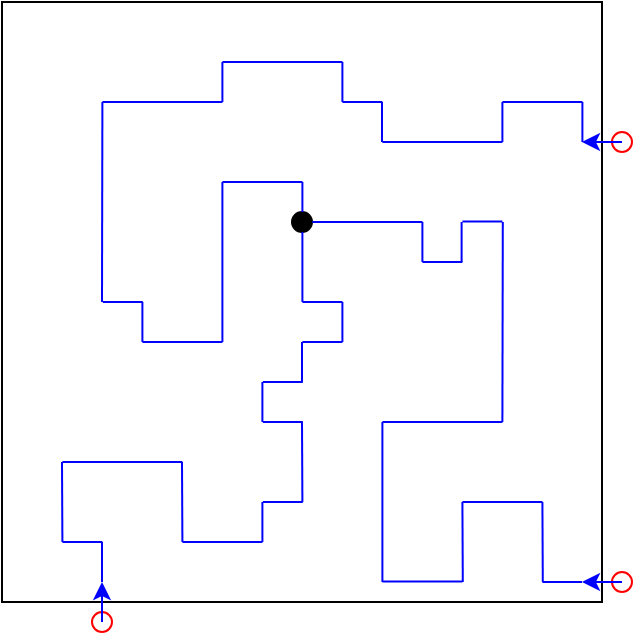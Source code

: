 <mxfile version="24.4.13" type="device">
  <diagram name="Page-1" id="1X28ZafjzpVTvF5lnrxb">
    <mxGraphModel dx="574" dy="334" grid="1" gridSize="5" guides="0" tooltips="1" connect="0" arrows="0" fold="1" page="1" pageScale="1" pageWidth="850" pageHeight="1100" math="0" shadow="0">
      <root>
        <mxCell id="0" />
        <mxCell id="1" parent="0" />
        <mxCell id="rEkYpKIjq7FoAjk0Uec6-67" value="" style="whiteSpace=wrap;html=1;aspect=fixed;fillColor=none;strokeColor=#000000;" parent="1" vertex="1">
          <mxGeometry x="560" y="160" width="300" height="300" as="geometry" />
        </mxCell>
        <mxCell id="uxIa16JUeMO72MkNY_sC-1" value="" style="ellipse;whiteSpace=wrap;html=1;aspect=fixed;fillColor=#000000;strokeColor=#000000;" vertex="1" parent="1">
          <mxGeometry x="705" y="265" width="10" height="10" as="geometry" />
        </mxCell>
        <mxCell id="rEkYpKIjq7FoAjk0Uec6-6" value="" style="endArrow=none;html=1;rounded=0;entryX=0.5;entryY=1;entryDx=0;entryDy=0;strokeColor=#0000FF;" parent="1" edge="1">
          <mxGeometry width="50" height="50" relative="1" as="geometry">
            <mxPoint x="710.2" y="310" as="sourcePoint" />
            <mxPoint x="710.2" y="275" as="targetPoint" />
          </mxGeometry>
        </mxCell>
        <mxCell id="rEkYpKIjq7FoAjk0Uec6-7" value="" style="endArrow=none;html=1;rounded=0;strokeColor=#0000FF;" parent="1" edge="1">
          <mxGeometry width="50" height="50" relative="1" as="geometry">
            <mxPoint x="710.2" y="310" as="sourcePoint" />
            <mxPoint x="730.2" y="310" as="targetPoint" />
          </mxGeometry>
        </mxCell>
        <mxCell id="rEkYpKIjq7FoAjk0Uec6-8" value="" style="endArrow=none;html=1;rounded=0;strokeColor=#0000FF;" parent="1" edge="1">
          <mxGeometry width="50" height="50" relative="1" as="geometry">
            <mxPoint x="710.2" y="330" as="sourcePoint" />
            <mxPoint x="730.2" y="330" as="targetPoint" />
          </mxGeometry>
        </mxCell>
        <mxCell id="rEkYpKIjq7FoAjk0Uec6-9" value="" style="endArrow=none;html=1;rounded=0;strokeColor=#0000FF;" parent="1" edge="1">
          <mxGeometry width="50" height="50" relative="1" as="geometry">
            <mxPoint x="730.2" y="310" as="sourcePoint" />
            <mxPoint x="730.2" y="330" as="targetPoint" />
          </mxGeometry>
        </mxCell>
        <mxCell id="rEkYpKIjq7FoAjk0Uec6-10" value="" style="endArrow=none;html=1;rounded=0;strokeColor=#0000FF;" parent="1" edge="1">
          <mxGeometry width="50" height="50" relative="1" as="geometry">
            <mxPoint x="710" y="330" as="sourcePoint" />
            <mxPoint x="710" y="350" as="targetPoint" />
          </mxGeometry>
        </mxCell>
        <mxCell id="rEkYpKIjq7FoAjk0Uec6-11" value="" style="endArrow=none;html=1;rounded=0;strokeColor=#0000FF;" parent="1" edge="1">
          <mxGeometry width="50" height="50" relative="1" as="geometry">
            <mxPoint x="690.2" y="350" as="sourcePoint" />
            <mxPoint x="690.2" y="370" as="targetPoint" />
          </mxGeometry>
        </mxCell>
        <mxCell id="rEkYpKIjq7FoAjk0Uec6-12" value="" style="endArrow=none;html=1;rounded=0;strokeColor=#0000FF;" parent="1" edge="1">
          <mxGeometry width="50" height="50" relative="1" as="geometry">
            <mxPoint x="690.4" y="350" as="sourcePoint" />
            <mxPoint x="710.4" y="350" as="targetPoint" />
          </mxGeometry>
        </mxCell>
        <mxCell id="rEkYpKIjq7FoAjk0Uec6-13" value="" style="endArrow=none;html=1;rounded=0;strokeColor=#0000FF;" parent="1" edge="1">
          <mxGeometry width="50" height="50" relative="1" as="geometry">
            <mxPoint x="690.4" y="370" as="sourcePoint" />
            <mxPoint x="710.4" y="370" as="targetPoint" />
          </mxGeometry>
        </mxCell>
        <mxCell id="rEkYpKIjq7FoAjk0Uec6-15" value="" style="endArrow=none;html=1;rounded=0;strokeColor=#0000FF;" parent="1" edge="1">
          <mxGeometry width="50" height="50" relative="1" as="geometry">
            <mxPoint x="710" y="370" as="sourcePoint" />
            <mxPoint x="710.2" y="410" as="targetPoint" />
          </mxGeometry>
        </mxCell>
        <mxCell id="rEkYpKIjq7FoAjk0Uec6-16" value="" style="endArrow=none;html=1;rounded=0;strokeColor=#0000FF;" parent="1" edge="1">
          <mxGeometry width="50" height="50" relative="1" as="geometry">
            <mxPoint x="690.4" y="410" as="sourcePoint" />
            <mxPoint x="710.4" y="410" as="targetPoint" />
          </mxGeometry>
        </mxCell>
        <mxCell id="rEkYpKIjq7FoAjk0Uec6-17" value="" style="endArrow=none;html=1;rounded=0;strokeColor=#0000FF;" parent="1" edge="1">
          <mxGeometry width="50" height="50" relative="1" as="geometry">
            <mxPoint x="690.2" y="410" as="sourcePoint" />
            <mxPoint x="690.2" y="430" as="targetPoint" />
          </mxGeometry>
        </mxCell>
        <mxCell id="rEkYpKIjq7FoAjk0Uec6-21" value="" style="endArrow=none;html=1;rounded=0;strokeColor=#0000FF;" parent="1" edge="1">
          <mxGeometry width="50" height="50" relative="1" as="geometry">
            <mxPoint x="650.2" y="430" as="sourcePoint" />
            <mxPoint x="690.2" y="430" as="targetPoint" />
          </mxGeometry>
        </mxCell>
        <mxCell id="rEkYpKIjq7FoAjk0Uec6-22" value="" style="endArrow=none;html=1;rounded=0;strokeColor=#0000FF;" parent="1" edge="1">
          <mxGeometry width="50" height="50" relative="1" as="geometry">
            <mxPoint x="590.2" y="390" as="sourcePoint" />
            <mxPoint x="650.2" y="390" as="targetPoint" />
          </mxGeometry>
        </mxCell>
        <mxCell id="rEkYpKIjq7FoAjk0Uec6-23" value="" style="endArrow=none;html=1;rounded=0;strokeColor=#0000FF;" parent="1" edge="1">
          <mxGeometry width="50" height="50" relative="1" as="geometry">
            <mxPoint x="650" y="390" as="sourcePoint" />
            <mxPoint x="650.2" y="430" as="targetPoint" />
          </mxGeometry>
        </mxCell>
        <mxCell id="rEkYpKIjq7FoAjk0Uec6-25" value="" style="endArrow=none;html=1;rounded=0;strokeColor=#0000FF;" parent="1" edge="1">
          <mxGeometry width="50" height="50" relative="1" as="geometry">
            <mxPoint x="590" y="390" as="sourcePoint" />
            <mxPoint x="590.2" y="430" as="targetPoint" />
          </mxGeometry>
        </mxCell>
        <mxCell id="rEkYpKIjq7FoAjk0Uec6-27" value="" style="endArrow=none;html=1;rounded=0;strokeColor=#0000FF;" parent="1" edge="1">
          <mxGeometry width="50" height="50" relative="1" as="geometry">
            <mxPoint x="590.2" y="430" as="sourcePoint" />
            <mxPoint x="610.2" y="430" as="targetPoint" />
          </mxGeometry>
        </mxCell>
        <mxCell id="rEkYpKIjq7FoAjk0Uec6-28" value="" style="endArrow=none;html=1;rounded=0;strokeColor=#0000FF;" parent="1" edge="1">
          <mxGeometry width="50" height="50" relative="1" as="geometry">
            <mxPoint x="610" y="430" as="sourcePoint" />
            <mxPoint x="610" y="450" as="targetPoint" />
          </mxGeometry>
        </mxCell>
        <mxCell id="rEkYpKIjq7FoAjk0Uec6-31" value="" style="endArrow=none;html=1;rounded=0;entryX=0.5;entryY=0;entryDx=0;entryDy=0;strokeColor=#0000FF;" parent="1" edge="1">
          <mxGeometry width="50" height="50" relative="1" as="geometry">
            <mxPoint x="710.2" y="250" as="sourcePoint" />
            <mxPoint x="710.2" y="265" as="targetPoint" />
          </mxGeometry>
        </mxCell>
        <mxCell id="rEkYpKIjq7FoAjk0Uec6-32" value="" style="endArrow=none;html=1;rounded=0;strokeColor=#0000FF;" parent="1" edge="1">
          <mxGeometry width="50" height="50" relative="1" as="geometry">
            <mxPoint x="670.2" y="250" as="sourcePoint" />
            <mxPoint x="710.2" y="250" as="targetPoint" />
          </mxGeometry>
        </mxCell>
        <mxCell id="rEkYpKIjq7FoAjk0Uec6-33" value="" style="endArrow=none;html=1;rounded=0;strokeColor=#0000FF;" parent="1" edge="1">
          <mxGeometry width="50" height="50" relative="1" as="geometry">
            <mxPoint x="670.2" y="250" as="sourcePoint" />
            <mxPoint x="670.2" y="330" as="targetPoint" />
          </mxGeometry>
        </mxCell>
        <mxCell id="rEkYpKIjq7FoAjk0Uec6-34" value="" style="endArrow=none;html=1;rounded=0;strokeColor=#0000FF;" parent="1" edge="1">
          <mxGeometry width="50" height="50" relative="1" as="geometry">
            <mxPoint x="630.2" y="330" as="sourcePoint" />
            <mxPoint x="670.2" y="330" as="targetPoint" />
          </mxGeometry>
        </mxCell>
        <mxCell id="rEkYpKIjq7FoAjk0Uec6-35" value="" style="endArrow=none;html=1;rounded=0;strokeColor=#0000FF;" parent="1" edge="1">
          <mxGeometry width="50" height="50" relative="1" as="geometry">
            <mxPoint x="610.4" y="310" as="sourcePoint" />
            <mxPoint x="630.4" y="310" as="targetPoint" />
          </mxGeometry>
        </mxCell>
        <mxCell id="rEkYpKIjq7FoAjk0Uec6-36" value="" style="endArrow=none;html=1;rounded=0;strokeColor=#0000FF;" parent="1" edge="1">
          <mxGeometry width="50" height="50" relative="1" as="geometry">
            <mxPoint x="630.2" y="310" as="sourcePoint" />
            <mxPoint x="630.2" y="330" as="targetPoint" />
          </mxGeometry>
        </mxCell>
        <mxCell id="rEkYpKIjq7FoAjk0Uec6-37" value="" style="endArrow=none;html=1;rounded=0;strokeColor=#0000FF;" parent="1" edge="1">
          <mxGeometry width="50" height="50" relative="1" as="geometry">
            <mxPoint x="610.2" y="210" as="sourcePoint" />
            <mxPoint x="610" y="310" as="targetPoint" />
          </mxGeometry>
        </mxCell>
        <mxCell id="rEkYpKIjq7FoAjk0Uec6-38" value="" style="endArrow=none;html=1;rounded=0;strokeColor=#0000FF;" parent="1" edge="1">
          <mxGeometry width="50" height="50" relative="1" as="geometry">
            <mxPoint x="610.2" y="210" as="sourcePoint" />
            <mxPoint x="670.2" y="210" as="targetPoint" />
          </mxGeometry>
        </mxCell>
        <mxCell id="rEkYpKIjq7FoAjk0Uec6-39" value="" style="endArrow=none;html=1;rounded=0;strokeColor=#0000FF;" parent="1" edge="1">
          <mxGeometry width="50" height="50" relative="1" as="geometry">
            <mxPoint x="670.2" y="190" as="sourcePoint" />
            <mxPoint x="670.2" y="210" as="targetPoint" />
          </mxGeometry>
        </mxCell>
        <mxCell id="rEkYpKIjq7FoAjk0Uec6-40" value="" style="endArrow=none;html=1;rounded=0;strokeColor=#0000FF;" parent="1" edge="1">
          <mxGeometry width="50" height="50" relative="1" as="geometry">
            <mxPoint x="670.2" y="190" as="sourcePoint" />
            <mxPoint x="730.2" y="190" as="targetPoint" />
          </mxGeometry>
        </mxCell>
        <mxCell id="rEkYpKIjq7FoAjk0Uec6-41" value="" style="endArrow=none;html=1;rounded=0;strokeColor=#0000FF;" parent="1" edge="1">
          <mxGeometry width="50" height="50" relative="1" as="geometry">
            <mxPoint x="730.2" y="210" as="sourcePoint" />
            <mxPoint x="750.2" y="210" as="targetPoint" />
          </mxGeometry>
        </mxCell>
        <mxCell id="rEkYpKIjq7FoAjk0Uec6-42" value="" style="endArrow=none;html=1;rounded=0;strokeColor=#0000FF;" parent="1" edge="1">
          <mxGeometry width="50" height="50" relative="1" as="geometry">
            <mxPoint x="750" y="210" as="sourcePoint" />
            <mxPoint x="750" y="230" as="targetPoint" />
          </mxGeometry>
        </mxCell>
        <mxCell id="rEkYpKIjq7FoAjk0Uec6-43" value="" style="endArrow=none;html=1;rounded=0;strokeColor=#0000FF;" parent="1" edge="1">
          <mxGeometry width="50" height="50" relative="1" as="geometry">
            <mxPoint x="730.2" y="190" as="sourcePoint" />
            <mxPoint x="730.2" y="210" as="targetPoint" />
          </mxGeometry>
        </mxCell>
        <mxCell id="rEkYpKIjq7FoAjk0Uec6-44" value="" style="endArrow=none;html=1;rounded=0;strokeColor=#0000FF;" parent="1" edge="1">
          <mxGeometry width="50" height="50" relative="1" as="geometry">
            <mxPoint x="750.2" y="230" as="sourcePoint" />
            <mxPoint x="810.2" y="230" as="targetPoint" />
          </mxGeometry>
        </mxCell>
        <mxCell id="rEkYpKIjq7FoAjk0Uec6-45" value="" style="endArrow=none;html=1;rounded=0;strokeColor=#0000FF;" parent="1" edge="1">
          <mxGeometry width="50" height="50" relative="1" as="geometry">
            <mxPoint x="810.2" y="210" as="sourcePoint" />
            <mxPoint x="810.2" y="230" as="targetPoint" />
          </mxGeometry>
        </mxCell>
        <mxCell id="rEkYpKIjq7FoAjk0Uec6-46" value="" style="endArrow=none;html=1;rounded=0;strokeColor=#0000FF;" parent="1" edge="1">
          <mxGeometry width="50" height="50" relative="1" as="geometry">
            <mxPoint x="810.2" y="210" as="sourcePoint" />
            <mxPoint x="850.2" y="210" as="targetPoint" />
          </mxGeometry>
        </mxCell>
        <mxCell id="rEkYpKIjq7FoAjk0Uec6-48" value="" style="endArrow=none;html=1;rounded=0;strokeColor=#0000FF;" parent="1" edge="1">
          <mxGeometry width="50" height="50" relative="1" as="geometry">
            <mxPoint x="850.2" y="210" as="sourcePoint" />
            <mxPoint x="850.2" y="230" as="targetPoint" />
          </mxGeometry>
        </mxCell>
        <mxCell id="rEkYpKIjq7FoAjk0Uec6-50" value="" style="endArrow=none;html=1;rounded=0;exitX=1;exitY=0.5;exitDx=0;exitDy=0;strokeColor=#0000FF;" parent="1" edge="1">
          <mxGeometry width="50" height="50" relative="1" as="geometry">
            <mxPoint x="715.2" y="270" as="sourcePoint" />
            <mxPoint x="770.2" y="270" as="targetPoint" />
          </mxGeometry>
        </mxCell>
        <mxCell id="rEkYpKIjq7FoAjk0Uec6-51" value="" style="endArrow=none;html=1;rounded=0;strokeColor=#0000FF;" parent="1" edge="1">
          <mxGeometry width="50" height="50" relative="1" as="geometry">
            <mxPoint x="770.2" y="270" as="sourcePoint" />
            <mxPoint x="770.2" y="290" as="targetPoint" />
          </mxGeometry>
        </mxCell>
        <mxCell id="rEkYpKIjq7FoAjk0Uec6-52" value="" style="endArrow=none;html=1;rounded=0;strokeColor=#0000FF;" parent="1" edge="1">
          <mxGeometry width="50" height="50" relative="1" as="geometry">
            <mxPoint x="770.2" y="290" as="sourcePoint" />
            <mxPoint x="790.2" y="290" as="targetPoint" />
          </mxGeometry>
        </mxCell>
        <mxCell id="rEkYpKIjq7FoAjk0Uec6-53" value="" style="endArrow=none;html=1;rounded=0;strokeColor=#0000FF;" parent="1" edge="1">
          <mxGeometry width="50" height="50" relative="1" as="geometry">
            <mxPoint x="789.8" y="270" as="sourcePoint" />
            <mxPoint x="789.8" y="290" as="targetPoint" />
          </mxGeometry>
        </mxCell>
        <mxCell id="rEkYpKIjq7FoAjk0Uec6-54" value="" style="endArrow=none;html=1;rounded=0;strokeColor=#0000FF;" parent="1" edge="1">
          <mxGeometry width="50" height="50" relative="1" as="geometry">
            <mxPoint x="790.2" y="269.8" as="sourcePoint" />
            <mxPoint x="810.2" y="269.8" as="targetPoint" />
          </mxGeometry>
        </mxCell>
        <mxCell id="rEkYpKIjq7FoAjk0Uec6-55" value="" style="endArrow=none;html=1;rounded=0;strokeColor=#0000FF;" parent="1" edge="1">
          <mxGeometry width="50" height="50" relative="1" as="geometry">
            <mxPoint x="810.4" y="270" as="sourcePoint" />
            <mxPoint x="810.2" y="370" as="targetPoint" />
          </mxGeometry>
        </mxCell>
        <mxCell id="rEkYpKIjq7FoAjk0Uec6-56" value="" style="endArrow=none;html=1;rounded=0;strokeColor=#0000FF;" parent="1" edge="1">
          <mxGeometry width="50" height="50" relative="1" as="geometry">
            <mxPoint x="750.2" y="370" as="sourcePoint" />
            <mxPoint x="810.2" y="370" as="targetPoint" />
          </mxGeometry>
        </mxCell>
        <mxCell id="rEkYpKIjq7FoAjk0Uec6-57" value="" style="endArrow=none;html=1;rounded=0;strokeColor=#0000FF;" parent="1" edge="1">
          <mxGeometry width="50" height="50" relative="1" as="geometry">
            <mxPoint x="750.2" y="370" as="sourcePoint" />
            <mxPoint x="750.2" y="450" as="targetPoint" />
          </mxGeometry>
        </mxCell>
        <mxCell id="rEkYpKIjq7FoAjk0Uec6-58" value="" style="endArrow=none;html=1;rounded=0;strokeColor=#0000FF;" parent="1" edge="1">
          <mxGeometry width="50" height="50" relative="1" as="geometry">
            <mxPoint x="750.2" y="449.8" as="sourcePoint" />
            <mxPoint x="790.2" y="449.8" as="targetPoint" />
          </mxGeometry>
        </mxCell>
        <mxCell id="rEkYpKIjq7FoAjk0Uec6-59" value="" style="endArrow=none;html=1;rounded=0;strokeColor=#0000FF;" parent="1" edge="1">
          <mxGeometry width="50" height="50" relative="1" as="geometry">
            <mxPoint x="790.2" y="410" as="sourcePoint" />
            <mxPoint x="790.4" y="450" as="targetPoint" />
          </mxGeometry>
        </mxCell>
        <mxCell id="rEkYpKIjq7FoAjk0Uec6-60" value="" style="endArrow=none;html=1;rounded=0;strokeColor=#0000FF;" parent="1" edge="1">
          <mxGeometry width="50" height="50" relative="1" as="geometry">
            <mxPoint x="790.2" y="410" as="sourcePoint" />
            <mxPoint x="830.2" y="410" as="targetPoint" />
          </mxGeometry>
        </mxCell>
        <mxCell id="rEkYpKIjq7FoAjk0Uec6-61" value="" style="endArrow=none;html=1;rounded=0;strokeColor=#0000FF;" parent="1" edge="1">
          <mxGeometry width="50" height="50" relative="1" as="geometry">
            <mxPoint x="830.2" y="410" as="sourcePoint" />
            <mxPoint x="830.4" y="450" as="targetPoint" />
          </mxGeometry>
        </mxCell>
        <mxCell id="rEkYpKIjq7FoAjk0Uec6-62" value="" style="endArrow=none;html=1;rounded=0;strokeColor=#0000FF;" parent="1" edge="1">
          <mxGeometry width="50" height="50" relative="1" as="geometry">
            <mxPoint x="850.2" y="449.8" as="sourcePoint" />
            <mxPoint x="850.2" y="449.8" as="targetPoint" />
          </mxGeometry>
        </mxCell>
        <mxCell id="rEkYpKIjq7FoAjk0Uec6-66" value="" style="endArrow=none;html=1;rounded=0;strokeColor=#0000FF;" parent="1" edge="1">
          <mxGeometry width="50" height="50" relative="1" as="geometry">
            <mxPoint x="830.2" y="450" as="sourcePoint" />
            <mxPoint x="850" y="450" as="targetPoint" />
          </mxGeometry>
        </mxCell>
        <mxCell id="uxIa16JUeMO72MkNY_sC-8" value="" style="endArrow=classic;html=1;rounded=0;strokeColor=#0000FF;" edge="1" parent="1" target="uxIa16JUeMO72MkNY_sC-4">
          <mxGeometry width="50" height="50" relative="1" as="geometry">
            <mxPoint x="610" y="470" as="sourcePoint" />
            <mxPoint x="610" y="450" as="targetPoint" />
          </mxGeometry>
        </mxCell>
        <mxCell id="uxIa16JUeMO72MkNY_sC-4" value="" style="ellipse;whiteSpace=wrap;html=1;aspect=fixed;fillColor=#FFFFFF;strokeColor=#FF0000;" vertex="1" parent="1">
          <mxGeometry x="605" y="465" width="10" height="10" as="geometry" />
        </mxCell>
        <mxCell id="uxIa16JUeMO72MkNY_sC-9" value="" style="endArrow=classic;html=1;rounded=0;strokeColor=#0000FF;" edge="1" parent="1" target="uxIa16JUeMO72MkNY_sC-2">
          <mxGeometry width="50" height="50" relative="1" as="geometry">
            <mxPoint x="870" y="230" as="sourcePoint" />
            <mxPoint x="850" y="230" as="targetPoint" />
          </mxGeometry>
        </mxCell>
        <mxCell id="uxIa16JUeMO72MkNY_sC-3" value="" style="ellipse;whiteSpace=wrap;html=1;aspect=fixed;fillColor=default;strokeColor=#FF0000;" vertex="1" parent="1">
          <mxGeometry x="865" y="445" width="10" height="10" as="geometry" />
        </mxCell>
        <mxCell id="uxIa16JUeMO72MkNY_sC-2" value="" style="ellipse;whiteSpace=wrap;html=1;aspect=fixed;fillColor=#FFFFFF;strokeColor=#FF0000;" vertex="1" parent="1">
          <mxGeometry x="865" y="225" width="10" height="10" as="geometry" />
        </mxCell>
        <mxCell id="uxIa16JUeMO72MkNY_sC-12" value="" style="endArrow=classic;html=1;rounded=0;strokeColor=#0000FF;" edge="1" parent="1">
          <mxGeometry width="50" height="50" relative="1" as="geometry">
            <mxPoint x="610" y="470" as="sourcePoint" />
            <mxPoint x="610" y="450" as="targetPoint" />
          </mxGeometry>
        </mxCell>
        <mxCell id="uxIa16JUeMO72MkNY_sC-13" value="" style="endArrow=classic;html=1;rounded=0;strokeColor=#0000FF;" edge="1" parent="1">
          <mxGeometry width="50" height="50" relative="1" as="geometry">
            <mxPoint x="870" y="230" as="sourcePoint" />
            <mxPoint x="850" y="230" as="targetPoint" />
          </mxGeometry>
        </mxCell>
        <mxCell id="uxIa16JUeMO72MkNY_sC-14" value="" style="endArrow=classic;html=1;rounded=0;strokeColor=#0000FF;" edge="1" parent="1">
          <mxGeometry width="50" height="50" relative="1" as="geometry">
            <mxPoint x="870" y="450" as="sourcePoint" />
            <mxPoint x="850" y="450" as="targetPoint" />
          </mxGeometry>
        </mxCell>
      </root>
    </mxGraphModel>
  </diagram>
</mxfile>
